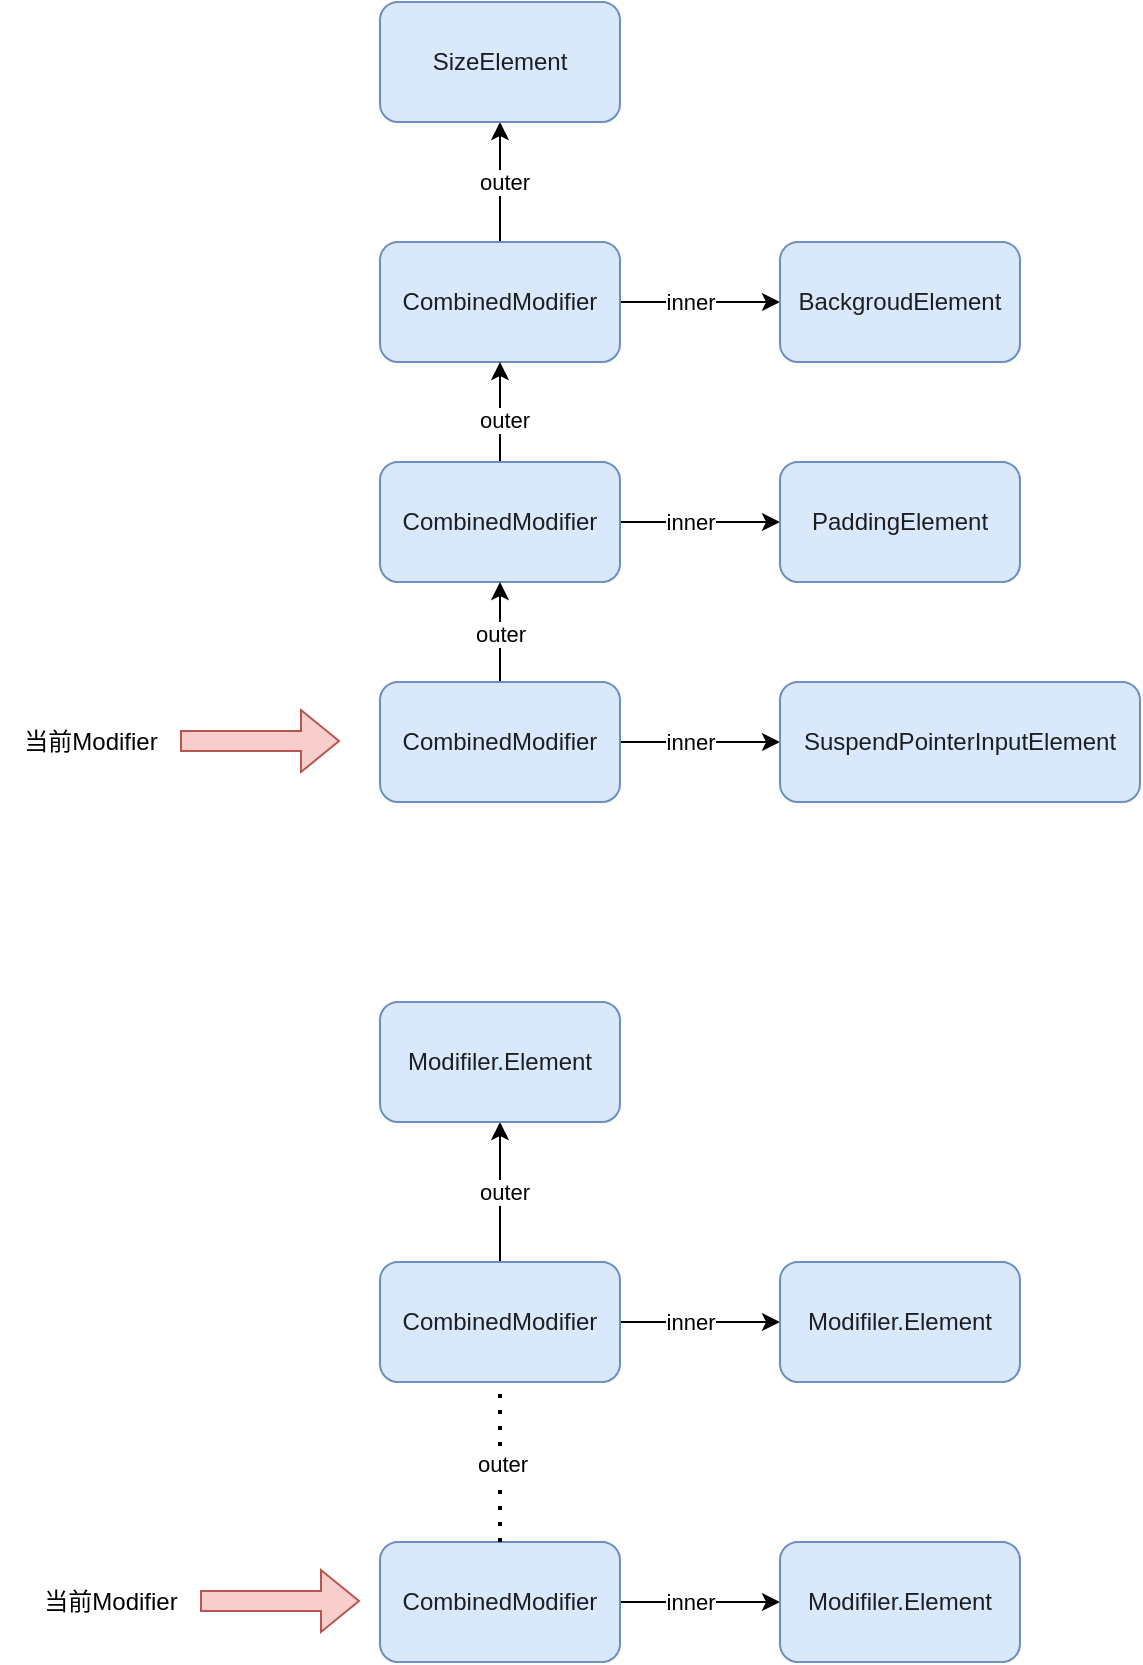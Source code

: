 <mxfile version="24.6.4" type="github">
  <diagram name="Page-1" id="KyM4VuKLl8OZuCV9hQgn">
    <mxGraphModel dx="1434" dy="761" grid="1" gridSize="10" guides="1" tooltips="1" connect="1" arrows="1" fold="1" page="1" pageScale="1" pageWidth="850" pageHeight="1100" math="0" shadow="0">
      <root>
        <mxCell id="0" />
        <mxCell id="1" parent="0" />
        <mxCell id="iRAi5FLCxRxBBsUDoP1y-6" value="" style="edgeStyle=orthogonalEdgeStyle;rounded=0;orthogonalLoop=1;jettySize=auto;html=1;" edge="1" parent="1" source="iRAi5FLCxRxBBsUDoP1y-1" target="iRAi5FLCxRxBBsUDoP1y-4">
          <mxGeometry relative="1" as="geometry" />
        </mxCell>
        <mxCell id="iRAi5FLCxRxBBsUDoP1y-9" value="inner" style="edgeLabel;html=1;align=center;verticalAlign=middle;resizable=0;points=[];" vertex="1" connectable="0" parent="iRAi5FLCxRxBBsUDoP1y-6">
          <mxGeometry x="-0.125" relative="1" as="geometry">
            <mxPoint as="offset" />
          </mxGeometry>
        </mxCell>
        <mxCell id="iRAi5FLCxRxBBsUDoP1y-7" value="" style="edgeStyle=orthogonalEdgeStyle;rounded=0;orthogonalLoop=1;jettySize=auto;html=1;" edge="1" parent="1" source="iRAi5FLCxRxBBsUDoP1y-1" target="iRAi5FLCxRxBBsUDoP1y-5">
          <mxGeometry relative="1" as="geometry" />
        </mxCell>
        <mxCell id="iRAi5FLCxRxBBsUDoP1y-8" value="outer" style="edgeLabel;html=1;align=center;verticalAlign=middle;resizable=0;points=[];" vertex="1" connectable="0" parent="iRAi5FLCxRxBBsUDoP1y-7">
          <mxGeometry y="-2" relative="1" as="geometry">
            <mxPoint as="offset" />
          </mxGeometry>
        </mxCell>
        <mxCell id="iRAi5FLCxRxBBsUDoP1y-1" value="&lt;div class=&quot;lake-content&quot;&gt;&lt;font color=&quot;#1c1e21&quot;&gt;CombinedModifier&lt;/font&gt;&lt;/div&gt;" style="rounded=1;whiteSpace=wrap;html=1;fillColor=#dae8fc;strokeColor=#6c8ebf;" vertex="1" parent="1">
          <mxGeometry x="320" y="220" width="120" height="60" as="geometry" />
        </mxCell>
        <mxCell id="iRAi5FLCxRxBBsUDoP1y-4" value="&lt;div class=&quot;lake-content&quot;&gt;&lt;span style=&quot;color: rgb(28, 30, 33)&quot; class=&quot;ne-text&quot;&gt;BackgroudElement&lt;/span&gt;&lt;/div&gt;" style="rounded=1;whiteSpace=wrap;html=1;fillColor=#dae8fc;strokeColor=#6c8ebf;" vertex="1" parent="1">
          <mxGeometry x="520" y="220" width="120" height="60" as="geometry" />
        </mxCell>
        <mxCell id="iRAi5FLCxRxBBsUDoP1y-5" value="&lt;div class=&quot;lake-content&quot;&gt;&lt;span style=&quot;color: rgb(28, 30, 33)&quot; class=&quot;ne-text&quot;&gt;SizeElement&lt;/span&gt;&lt;/div&gt;" style="rounded=1;whiteSpace=wrap;html=1;fillColor=#dae8fc;strokeColor=#6c8ebf;" vertex="1" parent="1">
          <mxGeometry x="320" y="100" width="120" height="60" as="geometry" />
        </mxCell>
        <mxCell id="iRAi5FLCxRxBBsUDoP1y-11" value="" style="edgeStyle=orthogonalEdgeStyle;rounded=0;orthogonalLoop=1;jettySize=auto;html=1;" edge="1" parent="1" source="iRAi5FLCxRxBBsUDoP1y-13" target="iRAi5FLCxRxBBsUDoP1y-16">
          <mxGeometry relative="1" as="geometry" />
        </mxCell>
        <mxCell id="iRAi5FLCxRxBBsUDoP1y-12" value="inner" style="edgeLabel;html=1;align=center;verticalAlign=middle;resizable=0;points=[];" vertex="1" connectable="0" parent="iRAi5FLCxRxBBsUDoP1y-11">
          <mxGeometry x="-0.125" relative="1" as="geometry">
            <mxPoint as="offset" />
          </mxGeometry>
        </mxCell>
        <mxCell id="iRAi5FLCxRxBBsUDoP1y-17" value="" style="edgeStyle=orthogonalEdgeStyle;rounded=0;orthogonalLoop=1;jettySize=auto;html=1;" edge="1" parent="1" source="iRAi5FLCxRxBBsUDoP1y-13" target="iRAi5FLCxRxBBsUDoP1y-1">
          <mxGeometry relative="1" as="geometry" />
        </mxCell>
        <mxCell id="iRAi5FLCxRxBBsUDoP1y-18" value="outer" style="edgeLabel;html=1;align=center;verticalAlign=middle;resizable=0;points=[];" vertex="1" connectable="0" parent="iRAi5FLCxRxBBsUDoP1y-17">
          <mxGeometry x="-0.16" y="-2" relative="1" as="geometry">
            <mxPoint as="offset" />
          </mxGeometry>
        </mxCell>
        <mxCell id="iRAi5FLCxRxBBsUDoP1y-13" value="&lt;div class=&quot;lake-content&quot;&gt;&lt;font color=&quot;#1c1e21&quot;&gt;CombinedModifier&lt;/font&gt;&lt;/div&gt;" style="rounded=1;whiteSpace=wrap;html=1;fillColor=#dae8fc;strokeColor=#6c8ebf;" vertex="1" parent="1">
          <mxGeometry x="320" y="330" width="120" height="60" as="geometry" />
        </mxCell>
        <mxCell id="iRAi5FLCxRxBBsUDoP1y-16" value="&lt;div class=&quot;lake-content&quot;&gt;&lt;span style=&quot;color: rgb(28, 30, 33)&quot; class=&quot;ne-text&quot;&gt;PaddingElement&lt;/span&gt;&lt;/div&gt;" style="rounded=1;whiteSpace=wrap;html=1;fillColor=#dae8fc;strokeColor=#6c8ebf;" vertex="1" parent="1">
          <mxGeometry x="520" y="330" width="120" height="60" as="geometry" />
        </mxCell>
        <mxCell id="iRAi5FLCxRxBBsUDoP1y-23" value="" style="edgeStyle=orthogonalEdgeStyle;rounded=0;orthogonalLoop=1;jettySize=auto;html=1;" edge="1" parent="1" source="iRAi5FLCxRxBBsUDoP1y-25" target="iRAi5FLCxRxBBsUDoP1y-28">
          <mxGeometry relative="1" as="geometry" />
        </mxCell>
        <mxCell id="iRAi5FLCxRxBBsUDoP1y-24" value="inner" style="edgeLabel;html=1;align=center;verticalAlign=middle;resizable=0;points=[];" vertex="1" connectable="0" parent="iRAi5FLCxRxBBsUDoP1y-23">
          <mxGeometry x="-0.125" relative="1" as="geometry">
            <mxPoint as="offset" />
          </mxGeometry>
        </mxCell>
        <mxCell id="iRAi5FLCxRxBBsUDoP1y-29" value="" style="edgeStyle=orthogonalEdgeStyle;rounded=0;orthogonalLoop=1;jettySize=auto;html=1;" edge="1" parent="1" source="iRAi5FLCxRxBBsUDoP1y-25" target="iRAi5FLCxRxBBsUDoP1y-13">
          <mxGeometry relative="1" as="geometry" />
        </mxCell>
        <mxCell id="iRAi5FLCxRxBBsUDoP1y-30" value="outer" style="edgeLabel;html=1;align=center;verticalAlign=middle;resizable=0;points=[];" vertex="1" connectable="0" parent="iRAi5FLCxRxBBsUDoP1y-29">
          <mxGeometry x="-0.04" relative="1" as="geometry">
            <mxPoint as="offset" />
          </mxGeometry>
        </mxCell>
        <mxCell id="iRAi5FLCxRxBBsUDoP1y-25" value="&lt;div class=&quot;lake-content&quot;&gt;&lt;font color=&quot;#1c1e21&quot;&gt;CombinedModifier&lt;/font&gt;&lt;/div&gt;" style="rounded=1;whiteSpace=wrap;html=1;fillColor=#dae8fc;strokeColor=#6c8ebf;" vertex="1" parent="1">
          <mxGeometry x="320" y="440" width="120" height="60" as="geometry" />
        </mxCell>
        <mxCell id="iRAi5FLCxRxBBsUDoP1y-26" value="" style="shape=flexArrow;endArrow=classic;html=1;rounded=0;fillColor=#f8cecc;strokeColor=#b85450;" edge="1" parent="1">
          <mxGeometry width="50" height="50" relative="1" as="geometry">
            <mxPoint x="220" y="469.5" as="sourcePoint" />
            <mxPoint x="300" y="469.5" as="targetPoint" />
          </mxGeometry>
        </mxCell>
        <mxCell id="iRAi5FLCxRxBBsUDoP1y-27" value="当前Modifier" style="text;html=1;align=center;verticalAlign=middle;resizable=0;points=[];autosize=1;strokeColor=none;fillColor=none;" vertex="1" parent="1">
          <mxGeometry x="130" y="455" width="90" height="30" as="geometry" />
        </mxCell>
        <mxCell id="iRAi5FLCxRxBBsUDoP1y-28" value="&lt;div class=&quot;lake-content&quot;&gt;&lt;span style=&quot;color: rgb(28, 30, 33)&quot; class=&quot;ne-text&quot;&gt;SuspendPointerInputElement&lt;/span&gt;&lt;/div&gt;" style="rounded=1;whiteSpace=wrap;html=1;fillColor=#dae8fc;strokeColor=#6c8ebf;" vertex="1" parent="1">
          <mxGeometry x="520" y="440" width="180" height="60" as="geometry" />
        </mxCell>
        <mxCell id="iRAi5FLCxRxBBsUDoP1y-31" value="" style="edgeStyle=orthogonalEdgeStyle;rounded=0;orthogonalLoop=1;jettySize=auto;html=1;" edge="1" parent="1" source="iRAi5FLCxRxBBsUDoP1y-35" target="iRAi5FLCxRxBBsUDoP1y-36">
          <mxGeometry relative="1" as="geometry" />
        </mxCell>
        <mxCell id="iRAi5FLCxRxBBsUDoP1y-32" value="inner" style="edgeLabel;html=1;align=center;verticalAlign=middle;resizable=0;points=[];" vertex="1" connectable="0" parent="iRAi5FLCxRxBBsUDoP1y-31">
          <mxGeometry x="-0.125" relative="1" as="geometry">
            <mxPoint as="offset" />
          </mxGeometry>
        </mxCell>
        <mxCell id="iRAi5FLCxRxBBsUDoP1y-33" value="" style="edgeStyle=orthogonalEdgeStyle;rounded=0;orthogonalLoop=1;jettySize=auto;html=1;" edge="1" parent="1" source="iRAi5FLCxRxBBsUDoP1y-35" target="iRAi5FLCxRxBBsUDoP1y-37">
          <mxGeometry relative="1" as="geometry" />
        </mxCell>
        <mxCell id="iRAi5FLCxRxBBsUDoP1y-34" value="outer" style="edgeLabel;html=1;align=center;verticalAlign=middle;resizable=0;points=[];" vertex="1" connectable="0" parent="iRAi5FLCxRxBBsUDoP1y-33">
          <mxGeometry y="-2" relative="1" as="geometry">
            <mxPoint as="offset" />
          </mxGeometry>
        </mxCell>
        <mxCell id="iRAi5FLCxRxBBsUDoP1y-35" value="&lt;div class=&quot;lake-content&quot;&gt;&lt;font color=&quot;#1c1e21&quot;&gt;CombinedModifier&lt;/font&gt;&lt;/div&gt;" style="rounded=1;whiteSpace=wrap;html=1;fillColor=#dae8fc;strokeColor=#6c8ebf;" vertex="1" parent="1">
          <mxGeometry x="320" y="730" width="120" height="60" as="geometry" />
        </mxCell>
        <mxCell id="iRAi5FLCxRxBBsUDoP1y-36" value="&lt;div class=&quot;lake-content&quot;&gt;&lt;span style=&quot;color: rgb(28, 30, 33);&quot;&gt;Modifiler.Element&lt;/span&gt;&lt;br&gt;&lt;/div&gt;" style="rounded=1;whiteSpace=wrap;html=1;fillColor=#dae8fc;strokeColor=#6c8ebf;" vertex="1" parent="1">
          <mxGeometry x="520" y="730" width="120" height="60" as="geometry" />
        </mxCell>
        <mxCell id="iRAi5FLCxRxBBsUDoP1y-37" value="&lt;div class=&quot;lake-content&quot;&gt;&lt;span style=&quot;color: rgb(28, 30, 33);&quot;&gt;Modifiler.Element&lt;/span&gt;&lt;br&gt;&lt;/div&gt;" style="rounded=1;whiteSpace=wrap;html=1;fillColor=#dae8fc;strokeColor=#6c8ebf;" vertex="1" parent="1">
          <mxGeometry x="320" y="600" width="120" height="60" as="geometry" />
        </mxCell>
        <mxCell id="iRAi5FLCxRxBBsUDoP1y-38" value="" style="edgeStyle=orthogonalEdgeStyle;rounded=0;orthogonalLoop=1;jettySize=auto;html=1;" edge="1" parent="1" source="iRAi5FLCxRxBBsUDoP1y-42" target="iRAi5FLCxRxBBsUDoP1y-43">
          <mxGeometry relative="1" as="geometry" />
        </mxCell>
        <mxCell id="iRAi5FLCxRxBBsUDoP1y-39" value="inner" style="edgeLabel;html=1;align=center;verticalAlign=middle;resizable=0;points=[];" vertex="1" connectable="0" parent="iRAi5FLCxRxBBsUDoP1y-38">
          <mxGeometry x="-0.125" relative="1" as="geometry">
            <mxPoint as="offset" />
          </mxGeometry>
        </mxCell>
        <mxCell id="iRAi5FLCxRxBBsUDoP1y-42" value="&lt;div class=&quot;lake-content&quot;&gt;&lt;font color=&quot;#1c1e21&quot;&gt;CombinedModifier&lt;/font&gt;&lt;/div&gt;" style="rounded=1;whiteSpace=wrap;html=1;fillColor=#dae8fc;strokeColor=#6c8ebf;" vertex="1" parent="1">
          <mxGeometry x="320" y="870" width="120" height="60" as="geometry" />
        </mxCell>
        <mxCell id="iRAi5FLCxRxBBsUDoP1y-43" value="&lt;div class=&quot;lake-content&quot;&gt;&lt;span style=&quot;color: rgb(28, 30, 33)&quot; class=&quot;ne-text&quot;&gt;Modifiler.Element&lt;/span&gt;&lt;/div&gt;" style="rounded=1;whiteSpace=wrap;html=1;fillColor=#dae8fc;strokeColor=#6c8ebf;" vertex="1" parent="1">
          <mxGeometry x="520" y="870" width="120" height="60" as="geometry" />
        </mxCell>
        <mxCell id="iRAi5FLCxRxBBsUDoP1y-49" value="" style="shape=flexArrow;endArrow=classic;html=1;rounded=0;fillColor=#f8cecc;strokeColor=#b85450;" edge="1" parent="1">
          <mxGeometry width="50" height="50" relative="1" as="geometry">
            <mxPoint x="230" y="899.5" as="sourcePoint" />
            <mxPoint x="310" y="899.5" as="targetPoint" />
          </mxGeometry>
        </mxCell>
        <mxCell id="iRAi5FLCxRxBBsUDoP1y-50" value="当前Modifier" style="text;html=1;align=center;verticalAlign=middle;resizable=0;points=[];autosize=1;strokeColor=none;fillColor=none;" vertex="1" parent="1">
          <mxGeometry x="140" y="885" width="90" height="30" as="geometry" />
        </mxCell>
        <mxCell id="iRAi5FLCxRxBBsUDoP1y-54" value="" style="endArrow=none;dashed=1;html=1;dashPattern=1 3;strokeWidth=2;rounded=0;entryX=0.5;entryY=1;entryDx=0;entryDy=0;entryPerimeter=0;" edge="1" parent="1" target="iRAi5FLCxRxBBsUDoP1y-35">
          <mxGeometry width="50" height="50" relative="1" as="geometry">
            <mxPoint x="380" y="870" as="sourcePoint" />
            <mxPoint x="420" y="830" as="targetPoint" />
          </mxGeometry>
        </mxCell>
        <mxCell id="iRAi5FLCxRxBBsUDoP1y-55" value="outer" style="edgeLabel;html=1;align=center;verticalAlign=middle;resizable=0;points=[];" vertex="1" connectable="0" parent="iRAi5FLCxRxBBsUDoP1y-54">
          <mxGeometry x="0.01" y="-1" relative="1" as="geometry">
            <mxPoint y="1" as="offset" />
          </mxGeometry>
        </mxCell>
      </root>
    </mxGraphModel>
  </diagram>
</mxfile>
